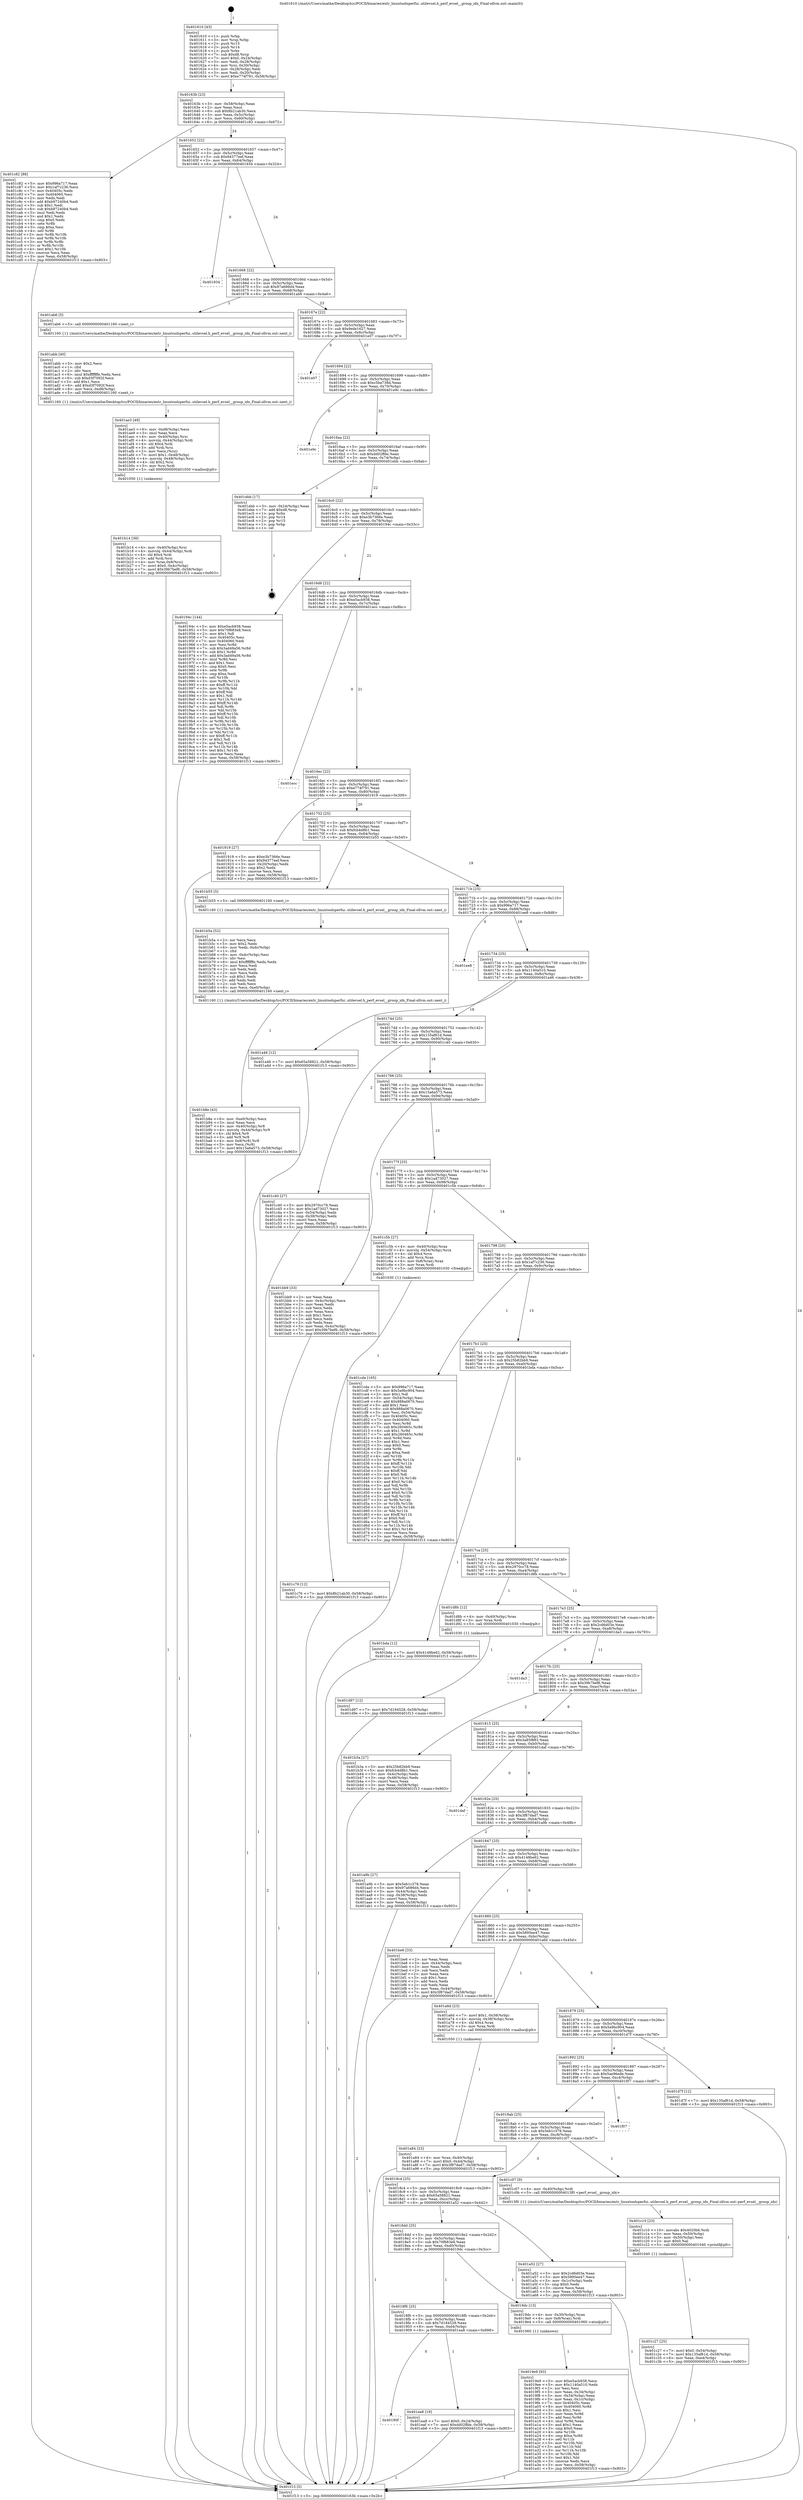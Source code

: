 digraph "0x401610" {
  label = "0x401610 (/mnt/c/Users/mathe/Desktop/tcc/POCII/binaries/extr_linuxtoolsperfui..utilevsel.h_perf_evsel__group_idx_Final-ollvm.out::main(0))"
  labelloc = "t"
  node[shape=record]

  Entry [label="",width=0.3,height=0.3,shape=circle,fillcolor=black,style=filled]
  "0x40163b" [label="{
     0x40163b [23]\l
     | [instrs]\l
     &nbsp;&nbsp;0x40163b \<+3\>: mov -0x58(%rbp),%eax\l
     &nbsp;&nbsp;0x40163e \<+2\>: mov %eax,%ecx\l
     &nbsp;&nbsp;0x401640 \<+6\>: sub $0x8b21ab30,%ecx\l
     &nbsp;&nbsp;0x401646 \<+3\>: mov %eax,-0x5c(%rbp)\l
     &nbsp;&nbsp;0x401649 \<+3\>: mov %ecx,-0x60(%rbp)\l
     &nbsp;&nbsp;0x40164c \<+6\>: je 0000000000401c82 \<main+0x672\>\l
  }"]
  "0x401c82" [label="{
     0x401c82 [88]\l
     | [instrs]\l
     &nbsp;&nbsp;0x401c82 \<+5\>: mov $0x996a717,%eax\l
     &nbsp;&nbsp;0x401c87 \<+5\>: mov $0x1af7c236,%ecx\l
     &nbsp;&nbsp;0x401c8c \<+7\>: mov 0x40405c,%edx\l
     &nbsp;&nbsp;0x401c93 \<+7\>: mov 0x404060,%esi\l
     &nbsp;&nbsp;0x401c9a \<+2\>: mov %edx,%edi\l
     &nbsp;&nbsp;0x401c9c \<+6\>: add $0xb97240b4,%edi\l
     &nbsp;&nbsp;0x401ca2 \<+3\>: sub $0x1,%edi\l
     &nbsp;&nbsp;0x401ca5 \<+6\>: sub $0xb97240b4,%edi\l
     &nbsp;&nbsp;0x401cab \<+3\>: imul %edi,%edx\l
     &nbsp;&nbsp;0x401cae \<+3\>: and $0x1,%edx\l
     &nbsp;&nbsp;0x401cb1 \<+3\>: cmp $0x0,%edx\l
     &nbsp;&nbsp;0x401cb4 \<+4\>: sete %r8b\l
     &nbsp;&nbsp;0x401cb8 \<+3\>: cmp $0xa,%esi\l
     &nbsp;&nbsp;0x401cbb \<+4\>: setl %r9b\l
     &nbsp;&nbsp;0x401cbf \<+3\>: mov %r8b,%r10b\l
     &nbsp;&nbsp;0x401cc2 \<+3\>: and %r9b,%r10b\l
     &nbsp;&nbsp;0x401cc5 \<+3\>: xor %r9b,%r8b\l
     &nbsp;&nbsp;0x401cc8 \<+3\>: or %r8b,%r10b\l
     &nbsp;&nbsp;0x401ccb \<+4\>: test $0x1,%r10b\l
     &nbsp;&nbsp;0x401ccf \<+3\>: cmovne %ecx,%eax\l
     &nbsp;&nbsp;0x401cd2 \<+3\>: mov %eax,-0x58(%rbp)\l
     &nbsp;&nbsp;0x401cd5 \<+5\>: jmp 0000000000401f13 \<main+0x903\>\l
  }"]
  "0x401652" [label="{
     0x401652 [22]\l
     | [instrs]\l
     &nbsp;&nbsp;0x401652 \<+5\>: jmp 0000000000401657 \<main+0x47\>\l
     &nbsp;&nbsp;0x401657 \<+3\>: mov -0x5c(%rbp),%eax\l
     &nbsp;&nbsp;0x40165a \<+5\>: sub $0x94377eef,%eax\l
     &nbsp;&nbsp;0x40165f \<+3\>: mov %eax,-0x64(%rbp)\l
     &nbsp;&nbsp;0x401662 \<+6\>: je 0000000000401934 \<main+0x324\>\l
  }"]
  Exit [label="",width=0.3,height=0.3,shape=circle,fillcolor=black,style=filled,peripheries=2]
  "0x401934" [label="{
     0x401934\l
  }", style=dashed]
  "0x401668" [label="{
     0x401668 [22]\l
     | [instrs]\l
     &nbsp;&nbsp;0x401668 \<+5\>: jmp 000000000040166d \<main+0x5d\>\l
     &nbsp;&nbsp;0x40166d \<+3\>: mov -0x5c(%rbp),%eax\l
     &nbsp;&nbsp;0x401670 \<+5\>: sub $0x97a686d4,%eax\l
     &nbsp;&nbsp;0x401675 \<+3\>: mov %eax,-0x68(%rbp)\l
     &nbsp;&nbsp;0x401678 \<+6\>: je 0000000000401ab6 \<main+0x4a6\>\l
  }"]
  "0x40190f" [label="{
     0x40190f\l
  }", style=dashed]
  "0x401ab6" [label="{
     0x401ab6 [5]\l
     | [instrs]\l
     &nbsp;&nbsp;0x401ab6 \<+5\>: call 0000000000401160 \<next_i\>\l
     | [calls]\l
     &nbsp;&nbsp;0x401160 \{1\} (/mnt/c/Users/mathe/Desktop/tcc/POCII/binaries/extr_linuxtoolsperfui..utilevsel.h_perf_evsel__group_idx_Final-ollvm.out::next_i)\l
  }"]
  "0x40167e" [label="{
     0x40167e [22]\l
     | [instrs]\l
     &nbsp;&nbsp;0x40167e \<+5\>: jmp 0000000000401683 \<main+0x73\>\l
     &nbsp;&nbsp;0x401683 \<+3\>: mov -0x5c(%rbp),%eax\l
     &nbsp;&nbsp;0x401686 \<+5\>: sub $0x9ede1627,%eax\l
     &nbsp;&nbsp;0x40168b \<+3\>: mov %eax,-0x6c(%rbp)\l
     &nbsp;&nbsp;0x40168e \<+6\>: je 0000000000401e07 \<main+0x7f7\>\l
  }"]
  "0x401ea8" [label="{
     0x401ea8 [19]\l
     | [instrs]\l
     &nbsp;&nbsp;0x401ea8 \<+7\>: movl $0x0,-0x24(%rbp)\l
     &nbsp;&nbsp;0x401eaf \<+7\>: movl $0xdd02ffde,-0x58(%rbp)\l
     &nbsp;&nbsp;0x401eb6 \<+5\>: jmp 0000000000401f13 \<main+0x903\>\l
  }"]
  "0x401e07" [label="{
     0x401e07\l
  }", style=dashed]
  "0x401694" [label="{
     0x401694 [22]\l
     | [instrs]\l
     &nbsp;&nbsp;0x401694 \<+5\>: jmp 0000000000401699 \<main+0x89\>\l
     &nbsp;&nbsp;0x401699 \<+3\>: mov -0x5c(%rbp),%eax\l
     &nbsp;&nbsp;0x40169c \<+5\>: sub $0xc5ba738d,%eax\l
     &nbsp;&nbsp;0x4016a1 \<+3\>: mov %eax,-0x70(%rbp)\l
     &nbsp;&nbsp;0x4016a4 \<+6\>: je 0000000000401e9c \<main+0x88c\>\l
  }"]
  "0x401d97" [label="{
     0x401d97 [12]\l
     | [instrs]\l
     &nbsp;&nbsp;0x401d97 \<+7\>: movl $0x7d184528,-0x58(%rbp)\l
     &nbsp;&nbsp;0x401d9e \<+5\>: jmp 0000000000401f13 \<main+0x903\>\l
  }"]
  "0x401e9c" [label="{
     0x401e9c\l
  }", style=dashed]
  "0x4016aa" [label="{
     0x4016aa [22]\l
     | [instrs]\l
     &nbsp;&nbsp;0x4016aa \<+5\>: jmp 00000000004016af \<main+0x9f\>\l
     &nbsp;&nbsp;0x4016af \<+3\>: mov -0x5c(%rbp),%eax\l
     &nbsp;&nbsp;0x4016b2 \<+5\>: sub $0xdd02ffde,%eax\l
     &nbsp;&nbsp;0x4016b7 \<+3\>: mov %eax,-0x74(%rbp)\l
     &nbsp;&nbsp;0x4016ba \<+6\>: je 0000000000401ebb \<main+0x8ab\>\l
  }"]
  "0x401c76" [label="{
     0x401c76 [12]\l
     | [instrs]\l
     &nbsp;&nbsp;0x401c76 \<+7\>: movl $0x8b21ab30,-0x58(%rbp)\l
     &nbsp;&nbsp;0x401c7d \<+5\>: jmp 0000000000401f13 \<main+0x903\>\l
  }"]
  "0x401ebb" [label="{
     0x401ebb [17]\l
     | [instrs]\l
     &nbsp;&nbsp;0x401ebb \<+3\>: mov -0x24(%rbp),%eax\l
     &nbsp;&nbsp;0x401ebe \<+7\>: add $0xd8,%rsp\l
     &nbsp;&nbsp;0x401ec5 \<+1\>: pop %rbx\l
     &nbsp;&nbsp;0x401ec6 \<+2\>: pop %r14\l
     &nbsp;&nbsp;0x401ec8 \<+2\>: pop %r15\l
     &nbsp;&nbsp;0x401eca \<+1\>: pop %rbp\l
     &nbsp;&nbsp;0x401ecb \<+1\>: ret\l
  }"]
  "0x4016c0" [label="{
     0x4016c0 [22]\l
     | [instrs]\l
     &nbsp;&nbsp;0x4016c0 \<+5\>: jmp 00000000004016c5 \<main+0xb5\>\l
     &nbsp;&nbsp;0x4016c5 \<+3\>: mov -0x5c(%rbp),%eax\l
     &nbsp;&nbsp;0x4016c8 \<+5\>: sub $0xe3b7366e,%eax\l
     &nbsp;&nbsp;0x4016cd \<+3\>: mov %eax,-0x78(%rbp)\l
     &nbsp;&nbsp;0x4016d0 \<+6\>: je 000000000040194c \<main+0x33c\>\l
  }"]
  "0x401c27" [label="{
     0x401c27 [25]\l
     | [instrs]\l
     &nbsp;&nbsp;0x401c27 \<+7\>: movl $0x0,-0x54(%rbp)\l
     &nbsp;&nbsp;0x401c2e \<+7\>: movl $0x135af61d,-0x58(%rbp)\l
     &nbsp;&nbsp;0x401c35 \<+6\>: mov %eax,-0xe4(%rbp)\l
     &nbsp;&nbsp;0x401c3b \<+5\>: jmp 0000000000401f13 \<main+0x903\>\l
  }"]
  "0x40194c" [label="{
     0x40194c [144]\l
     | [instrs]\l
     &nbsp;&nbsp;0x40194c \<+5\>: mov $0xe5acb938,%eax\l
     &nbsp;&nbsp;0x401951 \<+5\>: mov $0x70f683e8,%ecx\l
     &nbsp;&nbsp;0x401956 \<+2\>: mov $0x1,%dl\l
     &nbsp;&nbsp;0x401958 \<+7\>: mov 0x40405c,%esi\l
     &nbsp;&nbsp;0x40195f \<+7\>: mov 0x404060,%edi\l
     &nbsp;&nbsp;0x401966 \<+3\>: mov %esi,%r8d\l
     &nbsp;&nbsp;0x401969 \<+7\>: sub $0x3ad49a56,%r8d\l
     &nbsp;&nbsp;0x401970 \<+4\>: sub $0x1,%r8d\l
     &nbsp;&nbsp;0x401974 \<+7\>: add $0x3ad49a56,%r8d\l
     &nbsp;&nbsp;0x40197b \<+4\>: imul %r8d,%esi\l
     &nbsp;&nbsp;0x40197f \<+3\>: and $0x1,%esi\l
     &nbsp;&nbsp;0x401982 \<+3\>: cmp $0x0,%esi\l
     &nbsp;&nbsp;0x401985 \<+4\>: sete %r9b\l
     &nbsp;&nbsp;0x401989 \<+3\>: cmp $0xa,%edi\l
     &nbsp;&nbsp;0x40198c \<+4\>: setl %r10b\l
     &nbsp;&nbsp;0x401990 \<+3\>: mov %r9b,%r11b\l
     &nbsp;&nbsp;0x401993 \<+4\>: xor $0xff,%r11b\l
     &nbsp;&nbsp;0x401997 \<+3\>: mov %r10b,%bl\l
     &nbsp;&nbsp;0x40199a \<+3\>: xor $0xff,%bl\l
     &nbsp;&nbsp;0x40199d \<+3\>: xor $0x1,%dl\l
     &nbsp;&nbsp;0x4019a0 \<+3\>: mov %r11b,%r14b\l
     &nbsp;&nbsp;0x4019a3 \<+4\>: and $0xff,%r14b\l
     &nbsp;&nbsp;0x4019a7 \<+3\>: and %dl,%r9b\l
     &nbsp;&nbsp;0x4019aa \<+3\>: mov %bl,%r15b\l
     &nbsp;&nbsp;0x4019ad \<+4\>: and $0xff,%r15b\l
     &nbsp;&nbsp;0x4019b1 \<+3\>: and %dl,%r10b\l
     &nbsp;&nbsp;0x4019b4 \<+3\>: or %r9b,%r14b\l
     &nbsp;&nbsp;0x4019b7 \<+3\>: or %r10b,%r15b\l
     &nbsp;&nbsp;0x4019ba \<+3\>: xor %r15b,%r14b\l
     &nbsp;&nbsp;0x4019bd \<+3\>: or %bl,%r11b\l
     &nbsp;&nbsp;0x4019c0 \<+4\>: xor $0xff,%r11b\l
     &nbsp;&nbsp;0x4019c4 \<+3\>: or $0x1,%dl\l
     &nbsp;&nbsp;0x4019c7 \<+3\>: and %dl,%r11b\l
     &nbsp;&nbsp;0x4019ca \<+3\>: or %r11b,%r14b\l
     &nbsp;&nbsp;0x4019cd \<+4\>: test $0x1,%r14b\l
     &nbsp;&nbsp;0x4019d1 \<+3\>: cmovne %ecx,%eax\l
     &nbsp;&nbsp;0x4019d4 \<+3\>: mov %eax,-0x58(%rbp)\l
     &nbsp;&nbsp;0x4019d7 \<+5\>: jmp 0000000000401f13 \<main+0x903\>\l
  }"]
  "0x4016d6" [label="{
     0x4016d6 [22]\l
     | [instrs]\l
     &nbsp;&nbsp;0x4016d6 \<+5\>: jmp 00000000004016db \<main+0xcb\>\l
     &nbsp;&nbsp;0x4016db \<+3\>: mov -0x5c(%rbp),%eax\l
     &nbsp;&nbsp;0x4016de \<+5\>: sub $0xe5acb938,%eax\l
     &nbsp;&nbsp;0x4016e3 \<+3\>: mov %eax,-0x7c(%rbp)\l
     &nbsp;&nbsp;0x4016e6 \<+6\>: je 0000000000401ecc \<main+0x8bc\>\l
  }"]
  "0x401c10" [label="{
     0x401c10 [23]\l
     | [instrs]\l
     &nbsp;&nbsp;0x401c10 \<+10\>: movabs $0x4020b6,%rdi\l
     &nbsp;&nbsp;0x401c1a \<+3\>: mov %eax,-0x50(%rbp)\l
     &nbsp;&nbsp;0x401c1d \<+3\>: mov -0x50(%rbp),%esi\l
     &nbsp;&nbsp;0x401c20 \<+2\>: mov $0x0,%al\l
     &nbsp;&nbsp;0x401c22 \<+5\>: call 0000000000401040 \<printf@plt\>\l
     | [calls]\l
     &nbsp;&nbsp;0x401040 \{1\} (unknown)\l
  }"]
  "0x401ecc" [label="{
     0x401ecc\l
  }", style=dashed]
  "0x4016ec" [label="{
     0x4016ec [22]\l
     | [instrs]\l
     &nbsp;&nbsp;0x4016ec \<+5\>: jmp 00000000004016f1 \<main+0xe1\>\l
     &nbsp;&nbsp;0x4016f1 \<+3\>: mov -0x5c(%rbp),%eax\l
     &nbsp;&nbsp;0x4016f4 \<+5\>: sub $0xe774f791,%eax\l
     &nbsp;&nbsp;0x4016f9 \<+3\>: mov %eax,-0x80(%rbp)\l
     &nbsp;&nbsp;0x4016fc \<+6\>: je 0000000000401919 \<main+0x309\>\l
  }"]
  "0x401b8e" [label="{
     0x401b8e [43]\l
     | [instrs]\l
     &nbsp;&nbsp;0x401b8e \<+6\>: mov -0xe0(%rbp),%ecx\l
     &nbsp;&nbsp;0x401b94 \<+3\>: imul %eax,%ecx\l
     &nbsp;&nbsp;0x401b97 \<+4\>: mov -0x40(%rbp),%r8\l
     &nbsp;&nbsp;0x401b9b \<+4\>: movslq -0x44(%rbp),%r9\l
     &nbsp;&nbsp;0x401b9f \<+4\>: shl $0x4,%r9\l
     &nbsp;&nbsp;0x401ba3 \<+3\>: add %r9,%r8\l
     &nbsp;&nbsp;0x401ba6 \<+4\>: mov 0x8(%r8),%r8\l
     &nbsp;&nbsp;0x401baa \<+3\>: mov %ecx,(%r8)\l
     &nbsp;&nbsp;0x401bad \<+7\>: movl $0x15a6a573,-0x58(%rbp)\l
     &nbsp;&nbsp;0x401bb4 \<+5\>: jmp 0000000000401f13 \<main+0x903\>\l
  }"]
  "0x401919" [label="{
     0x401919 [27]\l
     | [instrs]\l
     &nbsp;&nbsp;0x401919 \<+5\>: mov $0xe3b7366e,%eax\l
     &nbsp;&nbsp;0x40191e \<+5\>: mov $0x94377eef,%ecx\l
     &nbsp;&nbsp;0x401923 \<+3\>: mov -0x20(%rbp),%edx\l
     &nbsp;&nbsp;0x401926 \<+3\>: cmp $0x2,%edx\l
     &nbsp;&nbsp;0x401929 \<+3\>: cmovne %ecx,%eax\l
     &nbsp;&nbsp;0x40192c \<+3\>: mov %eax,-0x58(%rbp)\l
     &nbsp;&nbsp;0x40192f \<+5\>: jmp 0000000000401f13 \<main+0x903\>\l
  }"]
  "0x401702" [label="{
     0x401702 [25]\l
     | [instrs]\l
     &nbsp;&nbsp;0x401702 \<+5\>: jmp 0000000000401707 \<main+0xf7\>\l
     &nbsp;&nbsp;0x401707 \<+3\>: mov -0x5c(%rbp),%eax\l
     &nbsp;&nbsp;0x40170a \<+5\>: sub $0xfcb4d8b1,%eax\l
     &nbsp;&nbsp;0x40170f \<+6\>: mov %eax,-0x84(%rbp)\l
     &nbsp;&nbsp;0x401715 \<+6\>: je 0000000000401b55 \<main+0x545\>\l
  }"]
  "0x401f13" [label="{
     0x401f13 [5]\l
     | [instrs]\l
     &nbsp;&nbsp;0x401f13 \<+5\>: jmp 000000000040163b \<main+0x2b\>\l
  }"]
  "0x401610" [label="{
     0x401610 [43]\l
     | [instrs]\l
     &nbsp;&nbsp;0x401610 \<+1\>: push %rbp\l
     &nbsp;&nbsp;0x401611 \<+3\>: mov %rsp,%rbp\l
     &nbsp;&nbsp;0x401614 \<+2\>: push %r15\l
     &nbsp;&nbsp;0x401616 \<+2\>: push %r14\l
     &nbsp;&nbsp;0x401618 \<+1\>: push %rbx\l
     &nbsp;&nbsp;0x401619 \<+7\>: sub $0xd8,%rsp\l
     &nbsp;&nbsp;0x401620 \<+7\>: movl $0x0,-0x24(%rbp)\l
     &nbsp;&nbsp;0x401627 \<+3\>: mov %edi,-0x28(%rbp)\l
     &nbsp;&nbsp;0x40162a \<+4\>: mov %rsi,-0x30(%rbp)\l
     &nbsp;&nbsp;0x40162e \<+3\>: mov -0x28(%rbp),%edi\l
     &nbsp;&nbsp;0x401631 \<+3\>: mov %edi,-0x20(%rbp)\l
     &nbsp;&nbsp;0x401634 \<+7\>: movl $0xe774f791,-0x58(%rbp)\l
  }"]
  "0x401b5a" [label="{
     0x401b5a [52]\l
     | [instrs]\l
     &nbsp;&nbsp;0x401b5a \<+2\>: xor %ecx,%ecx\l
     &nbsp;&nbsp;0x401b5c \<+5\>: mov $0x2,%edx\l
     &nbsp;&nbsp;0x401b61 \<+6\>: mov %edx,-0xdc(%rbp)\l
     &nbsp;&nbsp;0x401b67 \<+1\>: cltd\l
     &nbsp;&nbsp;0x401b68 \<+6\>: mov -0xdc(%rbp),%esi\l
     &nbsp;&nbsp;0x401b6e \<+2\>: idiv %esi\l
     &nbsp;&nbsp;0x401b70 \<+6\>: imul $0xfffffffe,%edx,%edx\l
     &nbsp;&nbsp;0x401b76 \<+2\>: mov %ecx,%edi\l
     &nbsp;&nbsp;0x401b78 \<+2\>: sub %edx,%edi\l
     &nbsp;&nbsp;0x401b7a \<+2\>: mov %ecx,%edx\l
     &nbsp;&nbsp;0x401b7c \<+3\>: sub $0x1,%edx\l
     &nbsp;&nbsp;0x401b7f \<+2\>: add %edx,%edi\l
     &nbsp;&nbsp;0x401b81 \<+2\>: sub %edi,%ecx\l
     &nbsp;&nbsp;0x401b83 \<+6\>: mov %ecx,-0xe0(%rbp)\l
     &nbsp;&nbsp;0x401b89 \<+5\>: call 0000000000401160 \<next_i\>\l
     | [calls]\l
     &nbsp;&nbsp;0x401160 \{1\} (/mnt/c/Users/mathe/Desktop/tcc/POCII/binaries/extr_linuxtoolsperfui..utilevsel.h_perf_evsel__group_idx_Final-ollvm.out::next_i)\l
  }"]
  "0x401b55" [label="{
     0x401b55 [5]\l
     | [instrs]\l
     &nbsp;&nbsp;0x401b55 \<+5\>: call 0000000000401160 \<next_i\>\l
     | [calls]\l
     &nbsp;&nbsp;0x401160 \{1\} (/mnt/c/Users/mathe/Desktop/tcc/POCII/binaries/extr_linuxtoolsperfui..utilevsel.h_perf_evsel__group_idx_Final-ollvm.out::next_i)\l
  }"]
  "0x40171b" [label="{
     0x40171b [25]\l
     | [instrs]\l
     &nbsp;&nbsp;0x40171b \<+5\>: jmp 0000000000401720 \<main+0x110\>\l
     &nbsp;&nbsp;0x401720 \<+3\>: mov -0x5c(%rbp),%eax\l
     &nbsp;&nbsp;0x401723 \<+5\>: sub $0x996a717,%eax\l
     &nbsp;&nbsp;0x401728 \<+6\>: mov %eax,-0x88(%rbp)\l
     &nbsp;&nbsp;0x40172e \<+6\>: je 0000000000401ee8 \<main+0x8d8\>\l
  }"]
  "0x401b14" [label="{
     0x401b14 [38]\l
     | [instrs]\l
     &nbsp;&nbsp;0x401b14 \<+4\>: mov -0x40(%rbp),%rsi\l
     &nbsp;&nbsp;0x401b18 \<+4\>: movslq -0x44(%rbp),%rdi\l
     &nbsp;&nbsp;0x401b1c \<+4\>: shl $0x4,%rdi\l
     &nbsp;&nbsp;0x401b20 \<+3\>: add %rdi,%rsi\l
     &nbsp;&nbsp;0x401b23 \<+4\>: mov %rax,0x8(%rsi)\l
     &nbsp;&nbsp;0x401b27 \<+7\>: movl $0x0,-0x4c(%rbp)\l
     &nbsp;&nbsp;0x401b2e \<+7\>: movl $0x39b7bef6,-0x58(%rbp)\l
     &nbsp;&nbsp;0x401b35 \<+5\>: jmp 0000000000401f13 \<main+0x903\>\l
  }"]
  "0x401ee8" [label="{
     0x401ee8\l
  }", style=dashed]
  "0x401734" [label="{
     0x401734 [25]\l
     | [instrs]\l
     &nbsp;&nbsp;0x401734 \<+5\>: jmp 0000000000401739 \<main+0x129\>\l
     &nbsp;&nbsp;0x401739 \<+3\>: mov -0x5c(%rbp),%eax\l
     &nbsp;&nbsp;0x40173c \<+5\>: sub $0x1140a510,%eax\l
     &nbsp;&nbsp;0x401741 \<+6\>: mov %eax,-0x8c(%rbp)\l
     &nbsp;&nbsp;0x401747 \<+6\>: je 0000000000401a46 \<main+0x436\>\l
  }"]
  "0x401ae3" [label="{
     0x401ae3 [49]\l
     | [instrs]\l
     &nbsp;&nbsp;0x401ae3 \<+6\>: mov -0xd8(%rbp),%ecx\l
     &nbsp;&nbsp;0x401ae9 \<+3\>: imul %eax,%ecx\l
     &nbsp;&nbsp;0x401aec \<+4\>: mov -0x40(%rbp),%rsi\l
     &nbsp;&nbsp;0x401af0 \<+4\>: movslq -0x44(%rbp),%rdi\l
     &nbsp;&nbsp;0x401af4 \<+4\>: shl $0x4,%rdi\l
     &nbsp;&nbsp;0x401af8 \<+3\>: add %rdi,%rsi\l
     &nbsp;&nbsp;0x401afb \<+2\>: mov %ecx,(%rsi)\l
     &nbsp;&nbsp;0x401afd \<+7\>: movl $0x1,-0x48(%rbp)\l
     &nbsp;&nbsp;0x401b04 \<+4\>: movslq -0x48(%rbp),%rsi\l
     &nbsp;&nbsp;0x401b08 \<+4\>: shl $0x2,%rsi\l
     &nbsp;&nbsp;0x401b0c \<+3\>: mov %rsi,%rdi\l
     &nbsp;&nbsp;0x401b0f \<+5\>: call 0000000000401050 \<malloc@plt\>\l
     | [calls]\l
     &nbsp;&nbsp;0x401050 \{1\} (unknown)\l
  }"]
  "0x401a46" [label="{
     0x401a46 [12]\l
     | [instrs]\l
     &nbsp;&nbsp;0x401a46 \<+7\>: movl $0x65a58821,-0x58(%rbp)\l
     &nbsp;&nbsp;0x401a4d \<+5\>: jmp 0000000000401f13 \<main+0x903\>\l
  }"]
  "0x40174d" [label="{
     0x40174d [25]\l
     | [instrs]\l
     &nbsp;&nbsp;0x40174d \<+5\>: jmp 0000000000401752 \<main+0x142\>\l
     &nbsp;&nbsp;0x401752 \<+3\>: mov -0x5c(%rbp),%eax\l
     &nbsp;&nbsp;0x401755 \<+5\>: sub $0x135af61d,%eax\l
     &nbsp;&nbsp;0x40175a \<+6\>: mov %eax,-0x90(%rbp)\l
     &nbsp;&nbsp;0x401760 \<+6\>: je 0000000000401c40 \<main+0x630\>\l
  }"]
  "0x401abb" [label="{
     0x401abb [40]\l
     | [instrs]\l
     &nbsp;&nbsp;0x401abb \<+5\>: mov $0x2,%ecx\l
     &nbsp;&nbsp;0x401ac0 \<+1\>: cltd\l
     &nbsp;&nbsp;0x401ac1 \<+2\>: idiv %ecx\l
     &nbsp;&nbsp;0x401ac3 \<+6\>: imul $0xfffffffe,%edx,%ecx\l
     &nbsp;&nbsp;0x401ac9 \<+6\>: sub $0xd3f7092f,%ecx\l
     &nbsp;&nbsp;0x401acf \<+3\>: add $0x1,%ecx\l
     &nbsp;&nbsp;0x401ad2 \<+6\>: add $0xd3f7092f,%ecx\l
     &nbsp;&nbsp;0x401ad8 \<+6\>: mov %ecx,-0xd8(%rbp)\l
     &nbsp;&nbsp;0x401ade \<+5\>: call 0000000000401160 \<next_i\>\l
     | [calls]\l
     &nbsp;&nbsp;0x401160 \{1\} (/mnt/c/Users/mathe/Desktop/tcc/POCII/binaries/extr_linuxtoolsperfui..utilevsel.h_perf_evsel__group_idx_Final-ollvm.out::next_i)\l
  }"]
  "0x401c40" [label="{
     0x401c40 [27]\l
     | [instrs]\l
     &nbsp;&nbsp;0x401c40 \<+5\>: mov $0x2970cc78,%eax\l
     &nbsp;&nbsp;0x401c45 \<+5\>: mov $0x1ad73027,%ecx\l
     &nbsp;&nbsp;0x401c4a \<+3\>: mov -0x54(%rbp),%edx\l
     &nbsp;&nbsp;0x401c4d \<+3\>: cmp -0x38(%rbp),%edx\l
     &nbsp;&nbsp;0x401c50 \<+3\>: cmovl %ecx,%eax\l
     &nbsp;&nbsp;0x401c53 \<+3\>: mov %eax,-0x58(%rbp)\l
     &nbsp;&nbsp;0x401c56 \<+5\>: jmp 0000000000401f13 \<main+0x903\>\l
  }"]
  "0x401766" [label="{
     0x401766 [25]\l
     | [instrs]\l
     &nbsp;&nbsp;0x401766 \<+5\>: jmp 000000000040176b \<main+0x15b\>\l
     &nbsp;&nbsp;0x40176b \<+3\>: mov -0x5c(%rbp),%eax\l
     &nbsp;&nbsp;0x40176e \<+5\>: sub $0x15a6a573,%eax\l
     &nbsp;&nbsp;0x401773 \<+6\>: mov %eax,-0x94(%rbp)\l
     &nbsp;&nbsp;0x401779 \<+6\>: je 0000000000401bb9 \<main+0x5a9\>\l
  }"]
  "0x401a84" [label="{
     0x401a84 [23]\l
     | [instrs]\l
     &nbsp;&nbsp;0x401a84 \<+4\>: mov %rax,-0x40(%rbp)\l
     &nbsp;&nbsp;0x401a88 \<+7\>: movl $0x0,-0x44(%rbp)\l
     &nbsp;&nbsp;0x401a8f \<+7\>: movl $0x3f87dad7,-0x58(%rbp)\l
     &nbsp;&nbsp;0x401a96 \<+5\>: jmp 0000000000401f13 \<main+0x903\>\l
  }"]
  "0x401bb9" [label="{
     0x401bb9 [33]\l
     | [instrs]\l
     &nbsp;&nbsp;0x401bb9 \<+2\>: xor %eax,%eax\l
     &nbsp;&nbsp;0x401bbb \<+3\>: mov -0x4c(%rbp),%ecx\l
     &nbsp;&nbsp;0x401bbe \<+2\>: mov %eax,%edx\l
     &nbsp;&nbsp;0x401bc0 \<+2\>: sub %ecx,%edx\l
     &nbsp;&nbsp;0x401bc2 \<+2\>: mov %eax,%ecx\l
     &nbsp;&nbsp;0x401bc4 \<+3\>: sub $0x1,%ecx\l
     &nbsp;&nbsp;0x401bc7 \<+2\>: add %ecx,%edx\l
     &nbsp;&nbsp;0x401bc9 \<+2\>: sub %edx,%eax\l
     &nbsp;&nbsp;0x401bcb \<+3\>: mov %eax,-0x4c(%rbp)\l
     &nbsp;&nbsp;0x401bce \<+7\>: movl $0x39b7bef6,-0x58(%rbp)\l
     &nbsp;&nbsp;0x401bd5 \<+5\>: jmp 0000000000401f13 \<main+0x903\>\l
  }"]
  "0x40177f" [label="{
     0x40177f [25]\l
     | [instrs]\l
     &nbsp;&nbsp;0x40177f \<+5\>: jmp 0000000000401784 \<main+0x174\>\l
     &nbsp;&nbsp;0x401784 \<+3\>: mov -0x5c(%rbp),%eax\l
     &nbsp;&nbsp;0x401787 \<+5\>: sub $0x1ad73027,%eax\l
     &nbsp;&nbsp;0x40178c \<+6\>: mov %eax,-0x98(%rbp)\l
     &nbsp;&nbsp;0x401792 \<+6\>: je 0000000000401c5b \<main+0x64b\>\l
  }"]
  "0x4019e9" [label="{
     0x4019e9 [93]\l
     | [instrs]\l
     &nbsp;&nbsp;0x4019e9 \<+5\>: mov $0xe5acb938,%ecx\l
     &nbsp;&nbsp;0x4019ee \<+5\>: mov $0x1140a510,%edx\l
     &nbsp;&nbsp;0x4019f3 \<+2\>: xor %esi,%esi\l
     &nbsp;&nbsp;0x4019f5 \<+3\>: mov %eax,-0x34(%rbp)\l
     &nbsp;&nbsp;0x4019f8 \<+3\>: mov -0x34(%rbp),%eax\l
     &nbsp;&nbsp;0x4019fb \<+3\>: mov %eax,-0x1c(%rbp)\l
     &nbsp;&nbsp;0x4019fe \<+7\>: mov 0x40405c,%eax\l
     &nbsp;&nbsp;0x401a05 \<+8\>: mov 0x404060,%r8d\l
     &nbsp;&nbsp;0x401a0d \<+3\>: sub $0x1,%esi\l
     &nbsp;&nbsp;0x401a10 \<+3\>: mov %eax,%r9d\l
     &nbsp;&nbsp;0x401a13 \<+3\>: add %esi,%r9d\l
     &nbsp;&nbsp;0x401a16 \<+4\>: imul %r9d,%eax\l
     &nbsp;&nbsp;0x401a1a \<+3\>: and $0x1,%eax\l
     &nbsp;&nbsp;0x401a1d \<+3\>: cmp $0x0,%eax\l
     &nbsp;&nbsp;0x401a20 \<+4\>: sete %r10b\l
     &nbsp;&nbsp;0x401a24 \<+4\>: cmp $0xa,%r8d\l
     &nbsp;&nbsp;0x401a28 \<+4\>: setl %r11b\l
     &nbsp;&nbsp;0x401a2c \<+3\>: mov %r10b,%bl\l
     &nbsp;&nbsp;0x401a2f \<+3\>: and %r11b,%bl\l
     &nbsp;&nbsp;0x401a32 \<+3\>: xor %r11b,%r10b\l
     &nbsp;&nbsp;0x401a35 \<+3\>: or %r10b,%bl\l
     &nbsp;&nbsp;0x401a38 \<+3\>: test $0x1,%bl\l
     &nbsp;&nbsp;0x401a3b \<+3\>: cmovne %edx,%ecx\l
     &nbsp;&nbsp;0x401a3e \<+3\>: mov %ecx,-0x58(%rbp)\l
     &nbsp;&nbsp;0x401a41 \<+5\>: jmp 0000000000401f13 \<main+0x903\>\l
  }"]
  "0x401c5b" [label="{
     0x401c5b [27]\l
     | [instrs]\l
     &nbsp;&nbsp;0x401c5b \<+4\>: mov -0x40(%rbp),%rax\l
     &nbsp;&nbsp;0x401c5f \<+4\>: movslq -0x54(%rbp),%rcx\l
     &nbsp;&nbsp;0x401c63 \<+4\>: shl $0x4,%rcx\l
     &nbsp;&nbsp;0x401c67 \<+3\>: add %rcx,%rax\l
     &nbsp;&nbsp;0x401c6a \<+4\>: mov 0x8(%rax),%rax\l
     &nbsp;&nbsp;0x401c6e \<+3\>: mov %rax,%rdi\l
     &nbsp;&nbsp;0x401c71 \<+5\>: call 0000000000401030 \<free@plt\>\l
     | [calls]\l
     &nbsp;&nbsp;0x401030 \{1\} (unknown)\l
  }"]
  "0x401798" [label="{
     0x401798 [25]\l
     | [instrs]\l
     &nbsp;&nbsp;0x401798 \<+5\>: jmp 000000000040179d \<main+0x18d\>\l
     &nbsp;&nbsp;0x40179d \<+3\>: mov -0x5c(%rbp),%eax\l
     &nbsp;&nbsp;0x4017a0 \<+5\>: sub $0x1af7c236,%eax\l
     &nbsp;&nbsp;0x4017a5 \<+6\>: mov %eax,-0x9c(%rbp)\l
     &nbsp;&nbsp;0x4017ab \<+6\>: je 0000000000401cda \<main+0x6ca\>\l
  }"]
  "0x4018f6" [label="{
     0x4018f6 [25]\l
     | [instrs]\l
     &nbsp;&nbsp;0x4018f6 \<+5\>: jmp 00000000004018fb \<main+0x2eb\>\l
     &nbsp;&nbsp;0x4018fb \<+3\>: mov -0x5c(%rbp),%eax\l
     &nbsp;&nbsp;0x4018fe \<+5\>: sub $0x7d184528,%eax\l
     &nbsp;&nbsp;0x401903 \<+6\>: mov %eax,-0xd4(%rbp)\l
     &nbsp;&nbsp;0x401909 \<+6\>: je 0000000000401ea8 \<main+0x898\>\l
  }"]
  "0x401cda" [label="{
     0x401cda [165]\l
     | [instrs]\l
     &nbsp;&nbsp;0x401cda \<+5\>: mov $0x996a717,%eax\l
     &nbsp;&nbsp;0x401cdf \<+5\>: mov $0x5a9bc904,%ecx\l
     &nbsp;&nbsp;0x401ce4 \<+2\>: mov $0x1,%dl\l
     &nbsp;&nbsp;0x401ce6 \<+3\>: mov -0x54(%rbp),%esi\l
     &nbsp;&nbsp;0x401ce9 \<+6\>: add $0x888a0670,%esi\l
     &nbsp;&nbsp;0x401cef \<+3\>: add $0x1,%esi\l
     &nbsp;&nbsp;0x401cf2 \<+6\>: sub $0x888a0670,%esi\l
     &nbsp;&nbsp;0x401cf8 \<+3\>: mov %esi,-0x54(%rbp)\l
     &nbsp;&nbsp;0x401cfb \<+7\>: mov 0x40405c,%esi\l
     &nbsp;&nbsp;0x401d02 \<+7\>: mov 0x404060,%edi\l
     &nbsp;&nbsp;0x401d09 \<+3\>: mov %esi,%r8d\l
     &nbsp;&nbsp;0x401d0c \<+7\>: sub $0x260465c,%r8d\l
     &nbsp;&nbsp;0x401d13 \<+4\>: sub $0x1,%r8d\l
     &nbsp;&nbsp;0x401d17 \<+7\>: add $0x260465c,%r8d\l
     &nbsp;&nbsp;0x401d1e \<+4\>: imul %r8d,%esi\l
     &nbsp;&nbsp;0x401d22 \<+3\>: and $0x1,%esi\l
     &nbsp;&nbsp;0x401d25 \<+3\>: cmp $0x0,%esi\l
     &nbsp;&nbsp;0x401d28 \<+4\>: sete %r9b\l
     &nbsp;&nbsp;0x401d2c \<+3\>: cmp $0xa,%edi\l
     &nbsp;&nbsp;0x401d2f \<+4\>: setl %r10b\l
     &nbsp;&nbsp;0x401d33 \<+3\>: mov %r9b,%r11b\l
     &nbsp;&nbsp;0x401d36 \<+4\>: xor $0xff,%r11b\l
     &nbsp;&nbsp;0x401d3a \<+3\>: mov %r10b,%bl\l
     &nbsp;&nbsp;0x401d3d \<+3\>: xor $0xff,%bl\l
     &nbsp;&nbsp;0x401d40 \<+3\>: xor $0x0,%dl\l
     &nbsp;&nbsp;0x401d43 \<+3\>: mov %r11b,%r14b\l
     &nbsp;&nbsp;0x401d46 \<+4\>: and $0x0,%r14b\l
     &nbsp;&nbsp;0x401d4a \<+3\>: and %dl,%r9b\l
     &nbsp;&nbsp;0x401d4d \<+3\>: mov %bl,%r15b\l
     &nbsp;&nbsp;0x401d50 \<+4\>: and $0x0,%r15b\l
     &nbsp;&nbsp;0x401d54 \<+3\>: and %dl,%r10b\l
     &nbsp;&nbsp;0x401d57 \<+3\>: or %r9b,%r14b\l
     &nbsp;&nbsp;0x401d5a \<+3\>: or %r10b,%r15b\l
     &nbsp;&nbsp;0x401d5d \<+3\>: xor %r15b,%r14b\l
     &nbsp;&nbsp;0x401d60 \<+3\>: or %bl,%r11b\l
     &nbsp;&nbsp;0x401d63 \<+4\>: xor $0xff,%r11b\l
     &nbsp;&nbsp;0x401d67 \<+3\>: or $0x0,%dl\l
     &nbsp;&nbsp;0x401d6a \<+3\>: and %dl,%r11b\l
     &nbsp;&nbsp;0x401d6d \<+3\>: or %r11b,%r14b\l
     &nbsp;&nbsp;0x401d70 \<+4\>: test $0x1,%r14b\l
     &nbsp;&nbsp;0x401d74 \<+3\>: cmovne %ecx,%eax\l
     &nbsp;&nbsp;0x401d77 \<+3\>: mov %eax,-0x58(%rbp)\l
     &nbsp;&nbsp;0x401d7a \<+5\>: jmp 0000000000401f13 \<main+0x903\>\l
  }"]
  "0x4017b1" [label="{
     0x4017b1 [25]\l
     | [instrs]\l
     &nbsp;&nbsp;0x4017b1 \<+5\>: jmp 00000000004017b6 \<main+0x1a6\>\l
     &nbsp;&nbsp;0x4017b6 \<+3\>: mov -0x5c(%rbp),%eax\l
     &nbsp;&nbsp;0x4017b9 \<+5\>: sub $0x25b82bb9,%eax\l
     &nbsp;&nbsp;0x4017be \<+6\>: mov %eax,-0xa0(%rbp)\l
     &nbsp;&nbsp;0x4017c4 \<+6\>: je 0000000000401bda \<main+0x5ca\>\l
  }"]
  "0x4019dc" [label="{
     0x4019dc [13]\l
     | [instrs]\l
     &nbsp;&nbsp;0x4019dc \<+4\>: mov -0x30(%rbp),%rax\l
     &nbsp;&nbsp;0x4019e0 \<+4\>: mov 0x8(%rax),%rdi\l
     &nbsp;&nbsp;0x4019e4 \<+5\>: call 0000000000401060 \<atoi@plt\>\l
     | [calls]\l
     &nbsp;&nbsp;0x401060 \{1\} (unknown)\l
  }"]
  "0x401bda" [label="{
     0x401bda [12]\l
     | [instrs]\l
     &nbsp;&nbsp;0x401bda \<+7\>: movl $0x4148be62,-0x58(%rbp)\l
     &nbsp;&nbsp;0x401be1 \<+5\>: jmp 0000000000401f13 \<main+0x903\>\l
  }"]
  "0x4017ca" [label="{
     0x4017ca [25]\l
     | [instrs]\l
     &nbsp;&nbsp;0x4017ca \<+5\>: jmp 00000000004017cf \<main+0x1bf\>\l
     &nbsp;&nbsp;0x4017cf \<+3\>: mov -0x5c(%rbp),%eax\l
     &nbsp;&nbsp;0x4017d2 \<+5\>: sub $0x2970cc78,%eax\l
     &nbsp;&nbsp;0x4017d7 \<+6\>: mov %eax,-0xa4(%rbp)\l
     &nbsp;&nbsp;0x4017dd \<+6\>: je 0000000000401d8b \<main+0x77b\>\l
  }"]
  "0x4018dd" [label="{
     0x4018dd [25]\l
     | [instrs]\l
     &nbsp;&nbsp;0x4018dd \<+5\>: jmp 00000000004018e2 \<main+0x2d2\>\l
     &nbsp;&nbsp;0x4018e2 \<+3\>: mov -0x5c(%rbp),%eax\l
     &nbsp;&nbsp;0x4018e5 \<+5\>: sub $0x70f683e8,%eax\l
     &nbsp;&nbsp;0x4018ea \<+6\>: mov %eax,-0xd0(%rbp)\l
     &nbsp;&nbsp;0x4018f0 \<+6\>: je 00000000004019dc \<main+0x3cc\>\l
  }"]
  "0x401d8b" [label="{
     0x401d8b [12]\l
     | [instrs]\l
     &nbsp;&nbsp;0x401d8b \<+4\>: mov -0x40(%rbp),%rax\l
     &nbsp;&nbsp;0x401d8f \<+3\>: mov %rax,%rdi\l
     &nbsp;&nbsp;0x401d92 \<+5\>: call 0000000000401030 \<free@plt\>\l
     | [calls]\l
     &nbsp;&nbsp;0x401030 \{1\} (unknown)\l
  }"]
  "0x4017e3" [label="{
     0x4017e3 [25]\l
     | [instrs]\l
     &nbsp;&nbsp;0x4017e3 \<+5\>: jmp 00000000004017e8 \<main+0x1d8\>\l
     &nbsp;&nbsp;0x4017e8 \<+3\>: mov -0x5c(%rbp),%eax\l
     &nbsp;&nbsp;0x4017eb \<+5\>: sub $0x2cd6d03e,%eax\l
     &nbsp;&nbsp;0x4017f0 \<+6\>: mov %eax,-0xa8(%rbp)\l
     &nbsp;&nbsp;0x4017f6 \<+6\>: je 0000000000401da3 \<main+0x793\>\l
  }"]
  "0x401a52" [label="{
     0x401a52 [27]\l
     | [instrs]\l
     &nbsp;&nbsp;0x401a52 \<+5\>: mov $0x2cd6d03e,%eax\l
     &nbsp;&nbsp;0x401a57 \<+5\>: mov $0x5895ee47,%ecx\l
     &nbsp;&nbsp;0x401a5c \<+3\>: mov -0x1c(%rbp),%edx\l
     &nbsp;&nbsp;0x401a5f \<+3\>: cmp $0x0,%edx\l
     &nbsp;&nbsp;0x401a62 \<+3\>: cmove %ecx,%eax\l
     &nbsp;&nbsp;0x401a65 \<+3\>: mov %eax,-0x58(%rbp)\l
     &nbsp;&nbsp;0x401a68 \<+5\>: jmp 0000000000401f13 \<main+0x903\>\l
  }"]
  "0x401da3" [label="{
     0x401da3\l
  }", style=dashed]
  "0x4017fc" [label="{
     0x4017fc [25]\l
     | [instrs]\l
     &nbsp;&nbsp;0x4017fc \<+5\>: jmp 0000000000401801 \<main+0x1f1\>\l
     &nbsp;&nbsp;0x401801 \<+3\>: mov -0x5c(%rbp),%eax\l
     &nbsp;&nbsp;0x401804 \<+5\>: sub $0x39b7bef6,%eax\l
     &nbsp;&nbsp;0x401809 \<+6\>: mov %eax,-0xac(%rbp)\l
     &nbsp;&nbsp;0x40180f \<+6\>: je 0000000000401b3a \<main+0x52a\>\l
  }"]
  "0x4018c4" [label="{
     0x4018c4 [25]\l
     | [instrs]\l
     &nbsp;&nbsp;0x4018c4 \<+5\>: jmp 00000000004018c9 \<main+0x2b9\>\l
     &nbsp;&nbsp;0x4018c9 \<+3\>: mov -0x5c(%rbp),%eax\l
     &nbsp;&nbsp;0x4018cc \<+5\>: sub $0x65a58821,%eax\l
     &nbsp;&nbsp;0x4018d1 \<+6\>: mov %eax,-0xcc(%rbp)\l
     &nbsp;&nbsp;0x4018d7 \<+6\>: je 0000000000401a52 \<main+0x442\>\l
  }"]
  "0x401b3a" [label="{
     0x401b3a [27]\l
     | [instrs]\l
     &nbsp;&nbsp;0x401b3a \<+5\>: mov $0x25b82bb9,%eax\l
     &nbsp;&nbsp;0x401b3f \<+5\>: mov $0xfcb4d8b1,%ecx\l
     &nbsp;&nbsp;0x401b44 \<+3\>: mov -0x4c(%rbp),%edx\l
     &nbsp;&nbsp;0x401b47 \<+3\>: cmp -0x48(%rbp),%edx\l
     &nbsp;&nbsp;0x401b4a \<+3\>: cmovl %ecx,%eax\l
     &nbsp;&nbsp;0x401b4d \<+3\>: mov %eax,-0x58(%rbp)\l
     &nbsp;&nbsp;0x401b50 \<+5\>: jmp 0000000000401f13 \<main+0x903\>\l
  }"]
  "0x401815" [label="{
     0x401815 [25]\l
     | [instrs]\l
     &nbsp;&nbsp;0x401815 \<+5\>: jmp 000000000040181a \<main+0x20a\>\l
     &nbsp;&nbsp;0x40181a \<+3\>: mov -0x5c(%rbp),%eax\l
     &nbsp;&nbsp;0x40181d \<+5\>: sub $0x3a85f883,%eax\l
     &nbsp;&nbsp;0x401822 \<+6\>: mov %eax,-0xb0(%rbp)\l
     &nbsp;&nbsp;0x401828 \<+6\>: je 0000000000401daf \<main+0x79f\>\l
  }"]
  "0x401c07" [label="{
     0x401c07 [9]\l
     | [instrs]\l
     &nbsp;&nbsp;0x401c07 \<+4\>: mov -0x40(%rbp),%rdi\l
     &nbsp;&nbsp;0x401c0b \<+5\>: call 00000000004013f0 \<perf_evsel__group_idx\>\l
     | [calls]\l
     &nbsp;&nbsp;0x4013f0 \{1\} (/mnt/c/Users/mathe/Desktop/tcc/POCII/binaries/extr_linuxtoolsperfui..utilevsel.h_perf_evsel__group_idx_Final-ollvm.out::perf_evsel__group_idx)\l
  }"]
  "0x401daf" [label="{
     0x401daf\l
  }", style=dashed]
  "0x40182e" [label="{
     0x40182e [25]\l
     | [instrs]\l
     &nbsp;&nbsp;0x40182e \<+5\>: jmp 0000000000401833 \<main+0x223\>\l
     &nbsp;&nbsp;0x401833 \<+3\>: mov -0x5c(%rbp),%eax\l
     &nbsp;&nbsp;0x401836 \<+5\>: sub $0x3f87dad7,%eax\l
     &nbsp;&nbsp;0x40183b \<+6\>: mov %eax,-0xb4(%rbp)\l
     &nbsp;&nbsp;0x401841 \<+6\>: je 0000000000401a9b \<main+0x48b\>\l
  }"]
  "0x4018ab" [label="{
     0x4018ab [25]\l
     | [instrs]\l
     &nbsp;&nbsp;0x4018ab \<+5\>: jmp 00000000004018b0 \<main+0x2a0\>\l
     &nbsp;&nbsp;0x4018b0 \<+3\>: mov -0x5c(%rbp),%eax\l
     &nbsp;&nbsp;0x4018b3 \<+5\>: sub $0x5eb1c378,%eax\l
     &nbsp;&nbsp;0x4018b8 \<+6\>: mov %eax,-0xc8(%rbp)\l
     &nbsp;&nbsp;0x4018be \<+6\>: je 0000000000401c07 \<main+0x5f7\>\l
  }"]
  "0x401a9b" [label="{
     0x401a9b [27]\l
     | [instrs]\l
     &nbsp;&nbsp;0x401a9b \<+5\>: mov $0x5eb1c378,%eax\l
     &nbsp;&nbsp;0x401aa0 \<+5\>: mov $0x97a686d4,%ecx\l
     &nbsp;&nbsp;0x401aa5 \<+3\>: mov -0x44(%rbp),%edx\l
     &nbsp;&nbsp;0x401aa8 \<+3\>: cmp -0x38(%rbp),%edx\l
     &nbsp;&nbsp;0x401aab \<+3\>: cmovl %ecx,%eax\l
     &nbsp;&nbsp;0x401aae \<+3\>: mov %eax,-0x58(%rbp)\l
     &nbsp;&nbsp;0x401ab1 \<+5\>: jmp 0000000000401f13 \<main+0x903\>\l
  }"]
  "0x401847" [label="{
     0x401847 [25]\l
     | [instrs]\l
     &nbsp;&nbsp;0x401847 \<+5\>: jmp 000000000040184c \<main+0x23c\>\l
     &nbsp;&nbsp;0x40184c \<+3\>: mov -0x5c(%rbp),%eax\l
     &nbsp;&nbsp;0x40184f \<+5\>: sub $0x4148be62,%eax\l
     &nbsp;&nbsp;0x401854 \<+6\>: mov %eax,-0xb8(%rbp)\l
     &nbsp;&nbsp;0x40185a \<+6\>: je 0000000000401be6 \<main+0x5d6\>\l
  }"]
  "0x401f07" [label="{
     0x401f07\l
  }", style=dashed]
  "0x401be6" [label="{
     0x401be6 [33]\l
     | [instrs]\l
     &nbsp;&nbsp;0x401be6 \<+2\>: xor %eax,%eax\l
     &nbsp;&nbsp;0x401be8 \<+3\>: mov -0x44(%rbp),%ecx\l
     &nbsp;&nbsp;0x401beb \<+2\>: mov %eax,%edx\l
     &nbsp;&nbsp;0x401bed \<+2\>: sub %ecx,%edx\l
     &nbsp;&nbsp;0x401bef \<+2\>: mov %eax,%ecx\l
     &nbsp;&nbsp;0x401bf1 \<+3\>: sub $0x1,%ecx\l
     &nbsp;&nbsp;0x401bf4 \<+2\>: add %ecx,%edx\l
     &nbsp;&nbsp;0x401bf6 \<+2\>: sub %edx,%eax\l
     &nbsp;&nbsp;0x401bf8 \<+3\>: mov %eax,-0x44(%rbp)\l
     &nbsp;&nbsp;0x401bfb \<+7\>: movl $0x3f87dad7,-0x58(%rbp)\l
     &nbsp;&nbsp;0x401c02 \<+5\>: jmp 0000000000401f13 \<main+0x903\>\l
  }"]
  "0x401860" [label="{
     0x401860 [25]\l
     | [instrs]\l
     &nbsp;&nbsp;0x401860 \<+5\>: jmp 0000000000401865 \<main+0x255\>\l
     &nbsp;&nbsp;0x401865 \<+3\>: mov -0x5c(%rbp),%eax\l
     &nbsp;&nbsp;0x401868 \<+5\>: sub $0x5895ee47,%eax\l
     &nbsp;&nbsp;0x40186d \<+6\>: mov %eax,-0xbc(%rbp)\l
     &nbsp;&nbsp;0x401873 \<+6\>: je 0000000000401a6d \<main+0x45d\>\l
  }"]
  "0x401892" [label="{
     0x401892 [25]\l
     | [instrs]\l
     &nbsp;&nbsp;0x401892 \<+5\>: jmp 0000000000401897 \<main+0x287\>\l
     &nbsp;&nbsp;0x401897 \<+3\>: mov -0x5c(%rbp),%eax\l
     &nbsp;&nbsp;0x40189a \<+5\>: sub $0x5ae96ede,%eax\l
     &nbsp;&nbsp;0x40189f \<+6\>: mov %eax,-0xc4(%rbp)\l
     &nbsp;&nbsp;0x4018a5 \<+6\>: je 0000000000401f07 \<main+0x8f7\>\l
  }"]
  "0x401a6d" [label="{
     0x401a6d [23]\l
     | [instrs]\l
     &nbsp;&nbsp;0x401a6d \<+7\>: movl $0x1,-0x38(%rbp)\l
     &nbsp;&nbsp;0x401a74 \<+4\>: movslq -0x38(%rbp),%rax\l
     &nbsp;&nbsp;0x401a78 \<+4\>: shl $0x4,%rax\l
     &nbsp;&nbsp;0x401a7c \<+3\>: mov %rax,%rdi\l
     &nbsp;&nbsp;0x401a7f \<+5\>: call 0000000000401050 \<malloc@plt\>\l
     | [calls]\l
     &nbsp;&nbsp;0x401050 \{1\} (unknown)\l
  }"]
  "0x401879" [label="{
     0x401879 [25]\l
     | [instrs]\l
     &nbsp;&nbsp;0x401879 \<+5\>: jmp 000000000040187e \<main+0x26e\>\l
     &nbsp;&nbsp;0x40187e \<+3\>: mov -0x5c(%rbp),%eax\l
     &nbsp;&nbsp;0x401881 \<+5\>: sub $0x5a9bc904,%eax\l
     &nbsp;&nbsp;0x401886 \<+6\>: mov %eax,-0xc0(%rbp)\l
     &nbsp;&nbsp;0x40188c \<+6\>: je 0000000000401d7f \<main+0x76f\>\l
  }"]
  "0x401d7f" [label="{
     0x401d7f [12]\l
     | [instrs]\l
     &nbsp;&nbsp;0x401d7f \<+7\>: movl $0x135af61d,-0x58(%rbp)\l
     &nbsp;&nbsp;0x401d86 \<+5\>: jmp 0000000000401f13 \<main+0x903\>\l
  }"]
  Entry -> "0x401610" [label=" 1"]
  "0x40163b" -> "0x401c82" [label=" 1"]
  "0x40163b" -> "0x401652" [label=" 24"]
  "0x401ebb" -> Exit [label=" 1"]
  "0x401652" -> "0x401934" [label=" 0"]
  "0x401652" -> "0x401668" [label=" 24"]
  "0x401ea8" -> "0x401f13" [label=" 1"]
  "0x401668" -> "0x401ab6" [label=" 1"]
  "0x401668" -> "0x40167e" [label=" 23"]
  "0x4018f6" -> "0x40190f" [label=" 0"]
  "0x40167e" -> "0x401e07" [label=" 0"]
  "0x40167e" -> "0x401694" [label=" 23"]
  "0x4018f6" -> "0x401ea8" [label=" 1"]
  "0x401694" -> "0x401e9c" [label=" 0"]
  "0x401694" -> "0x4016aa" [label=" 23"]
  "0x401d97" -> "0x401f13" [label=" 1"]
  "0x4016aa" -> "0x401ebb" [label=" 1"]
  "0x4016aa" -> "0x4016c0" [label=" 22"]
  "0x401d8b" -> "0x401d97" [label=" 1"]
  "0x4016c0" -> "0x40194c" [label=" 1"]
  "0x4016c0" -> "0x4016d6" [label=" 21"]
  "0x401d7f" -> "0x401f13" [label=" 1"]
  "0x4016d6" -> "0x401ecc" [label=" 0"]
  "0x4016d6" -> "0x4016ec" [label=" 21"]
  "0x401cda" -> "0x401f13" [label=" 1"]
  "0x4016ec" -> "0x401919" [label=" 1"]
  "0x4016ec" -> "0x401702" [label=" 20"]
  "0x401919" -> "0x401f13" [label=" 1"]
  "0x401610" -> "0x40163b" [label=" 1"]
  "0x401f13" -> "0x40163b" [label=" 24"]
  "0x40194c" -> "0x401f13" [label=" 1"]
  "0x401c82" -> "0x401f13" [label=" 1"]
  "0x401702" -> "0x401b55" [label=" 1"]
  "0x401702" -> "0x40171b" [label=" 19"]
  "0x401c76" -> "0x401f13" [label=" 1"]
  "0x40171b" -> "0x401ee8" [label=" 0"]
  "0x40171b" -> "0x401734" [label=" 19"]
  "0x401c5b" -> "0x401c76" [label=" 1"]
  "0x401734" -> "0x401a46" [label=" 1"]
  "0x401734" -> "0x40174d" [label=" 18"]
  "0x401c40" -> "0x401f13" [label=" 2"]
  "0x40174d" -> "0x401c40" [label=" 2"]
  "0x40174d" -> "0x401766" [label=" 16"]
  "0x401c27" -> "0x401f13" [label=" 1"]
  "0x401766" -> "0x401bb9" [label=" 1"]
  "0x401766" -> "0x40177f" [label=" 15"]
  "0x401c10" -> "0x401c27" [label=" 1"]
  "0x40177f" -> "0x401c5b" [label=" 1"]
  "0x40177f" -> "0x401798" [label=" 14"]
  "0x401c07" -> "0x401c10" [label=" 1"]
  "0x401798" -> "0x401cda" [label=" 1"]
  "0x401798" -> "0x4017b1" [label=" 13"]
  "0x401be6" -> "0x401f13" [label=" 1"]
  "0x4017b1" -> "0x401bda" [label=" 1"]
  "0x4017b1" -> "0x4017ca" [label=" 12"]
  "0x401bda" -> "0x401f13" [label=" 1"]
  "0x4017ca" -> "0x401d8b" [label=" 1"]
  "0x4017ca" -> "0x4017e3" [label=" 11"]
  "0x401b8e" -> "0x401f13" [label=" 1"]
  "0x4017e3" -> "0x401da3" [label=" 0"]
  "0x4017e3" -> "0x4017fc" [label=" 11"]
  "0x401b5a" -> "0x401b8e" [label=" 1"]
  "0x4017fc" -> "0x401b3a" [label=" 2"]
  "0x4017fc" -> "0x401815" [label=" 9"]
  "0x401b3a" -> "0x401f13" [label=" 2"]
  "0x401815" -> "0x401daf" [label=" 0"]
  "0x401815" -> "0x40182e" [label=" 9"]
  "0x401b14" -> "0x401f13" [label=" 1"]
  "0x40182e" -> "0x401a9b" [label=" 2"]
  "0x40182e" -> "0x401847" [label=" 7"]
  "0x401abb" -> "0x401ae3" [label=" 1"]
  "0x401847" -> "0x401be6" [label=" 1"]
  "0x401847" -> "0x401860" [label=" 6"]
  "0x401ab6" -> "0x401abb" [label=" 1"]
  "0x401860" -> "0x401a6d" [label=" 1"]
  "0x401860" -> "0x401879" [label=" 5"]
  "0x401a84" -> "0x401f13" [label=" 1"]
  "0x401879" -> "0x401d7f" [label=" 1"]
  "0x401879" -> "0x401892" [label=" 4"]
  "0x401a9b" -> "0x401f13" [label=" 2"]
  "0x401892" -> "0x401f07" [label=" 0"]
  "0x401892" -> "0x4018ab" [label=" 4"]
  "0x401ae3" -> "0x401b14" [label=" 1"]
  "0x4018ab" -> "0x401c07" [label=" 1"]
  "0x4018ab" -> "0x4018c4" [label=" 3"]
  "0x401b55" -> "0x401b5a" [label=" 1"]
  "0x4018c4" -> "0x401a52" [label=" 1"]
  "0x4018c4" -> "0x4018dd" [label=" 2"]
  "0x401bb9" -> "0x401f13" [label=" 1"]
  "0x4018dd" -> "0x4019dc" [label=" 1"]
  "0x4018dd" -> "0x4018f6" [label=" 1"]
  "0x4019dc" -> "0x4019e9" [label=" 1"]
  "0x4019e9" -> "0x401f13" [label=" 1"]
  "0x401a46" -> "0x401f13" [label=" 1"]
  "0x401a52" -> "0x401f13" [label=" 1"]
  "0x401a6d" -> "0x401a84" [label=" 1"]
}
